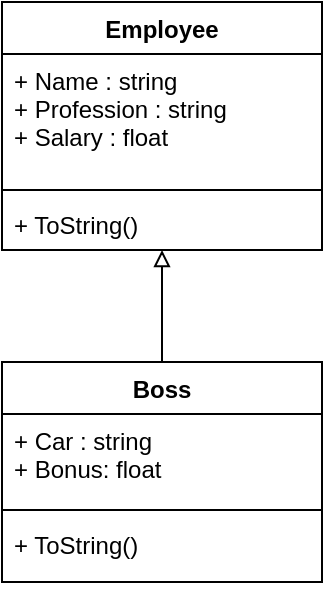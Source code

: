 <mxfile version="12.1.0" type="device" pages="1"><diagram id="4CFP2b9gWthmJOtZtSBG" name="Page-1"><mxGraphModel dx="1072" dy="792" grid="0" gridSize="10" guides="1" tooltips="1" connect="1" arrows="1" fold="1" page="1" pageScale="1" pageWidth="850" pageHeight="1100" math="0" shadow="0"><root><mxCell id="0"/><mxCell id="1" parent="0"/><mxCell id="qYaszOVIPYudliybGeYq-1" value="Employee" style="swimlane;fontStyle=1;align=center;verticalAlign=top;childLayout=stackLayout;horizontal=1;startSize=26;horizontalStack=0;resizeParent=1;resizeParentMax=0;resizeLast=0;collapsible=1;marginBottom=0;" vertex="1" parent="1"><mxGeometry x="340" y="180" width="160" height="124" as="geometry"/></mxCell><mxCell id="qYaszOVIPYudliybGeYq-2" value="+ Name : string&#10;+ Profession : string&#10;+ Salary : float" style="text;strokeColor=none;fillColor=none;align=left;verticalAlign=top;spacingLeft=4;spacingRight=4;overflow=hidden;rotatable=0;points=[[0,0.5],[1,0.5]];portConstraint=eastwest;" vertex="1" parent="qYaszOVIPYudliybGeYq-1"><mxGeometry y="26" width="160" height="64" as="geometry"/></mxCell><mxCell id="qYaszOVIPYudliybGeYq-3" value="" style="line;strokeWidth=1;fillColor=none;align=left;verticalAlign=middle;spacingTop=-1;spacingLeft=3;spacingRight=3;rotatable=0;labelPosition=right;points=[];portConstraint=eastwest;" vertex="1" parent="qYaszOVIPYudliybGeYq-1"><mxGeometry y="90" width="160" height="8" as="geometry"/></mxCell><mxCell id="qYaszOVIPYudliybGeYq-4" value="+ ToString()" style="text;strokeColor=none;fillColor=none;align=left;verticalAlign=top;spacingLeft=4;spacingRight=4;overflow=hidden;rotatable=0;points=[[0,0.5],[1,0.5]];portConstraint=eastwest;" vertex="1" parent="qYaszOVIPYudliybGeYq-1"><mxGeometry y="98" width="160" height="26" as="geometry"/></mxCell><mxCell id="qYaszOVIPYudliybGeYq-9" style="rounded=0;orthogonalLoop=1;jettySize=auto;html=1;exitX=0.5;exitY=0;exitDx=0;exitDy=0;endArrow=block;endFill=0;strokeWidth=1;" edge="1" parent="1" source="qYaszOVIPYudliybGeYq-5" target="qYaszOVIPYudliybGeYq-4"><mxGeometry relative="1" as="geometry"/></mxCell><mxCell id="qYaszOVIPYudliybGeYq-5" value="Boss" style="swimlane;fontStyle=1;align=center;verticalAlign=top;childLayout=stackLayout;horizontal=1;startSize=26;horizontalStack=0;resizeParent=1;resizeParentMax=0;resizeLast=0;collapsible=1;marginBottom=0;" vertex="1" parent="1"><mxGeometry x="340" y="360" width="160" height="110" as="geometry"/></mxCell><mxCell id="qYaszOVIPYudliybGeYq-6" value="+ Car : string&#10;+ Bonus: float" style="text;strokeColor=none;fillColor=none;align=left;verticalAlign=top;spacingLeft=4;spacingRight=4;overflow=hidden;rotatable=0;points=[[0,0.5],[1,0.5]];portConstraint=eastwest;" vertex="1" parent="qYaszOVIPYudliybGeYq-5"><mxGeometry y="26" width="160" height="44" as="geometry"/></mxCell><mxCell id="qYaszOVIPYudliybGeYq-7" value="" style="line;strokeWidth=1;fillColor=none;align=left;verticalAlign=middle;spacingTop=-1;spacingLeft=3;spacingRight=3;rotatable=0;labelPosition=right;points=[];portConstraint=eastwest;" vertex="1" parent="qYaszOVIPYudliybGeYq-5"><mxGeometry y="70" width="160" height="8" as="geometry"/></mxCell><mxCell id="qYaszOVIPYudliybGeYq-8" value="+ ToString()" style="text;strokeColor=none;fillColor=none;align=left;verticalAlign=top;spacingLeft=4;spacingRight=4;overflow=hidden;rotatable=0;points=[[0,0.5],[1,0.5]];portConstraint=eastwest;" vertex="1" parent="qYaszOVIPYudliybGeYq-5"><mxGeometry y="78" width="160" height="32" as="geometry"/></mxCell></root></mxGraphModel></diagram></mxfile>